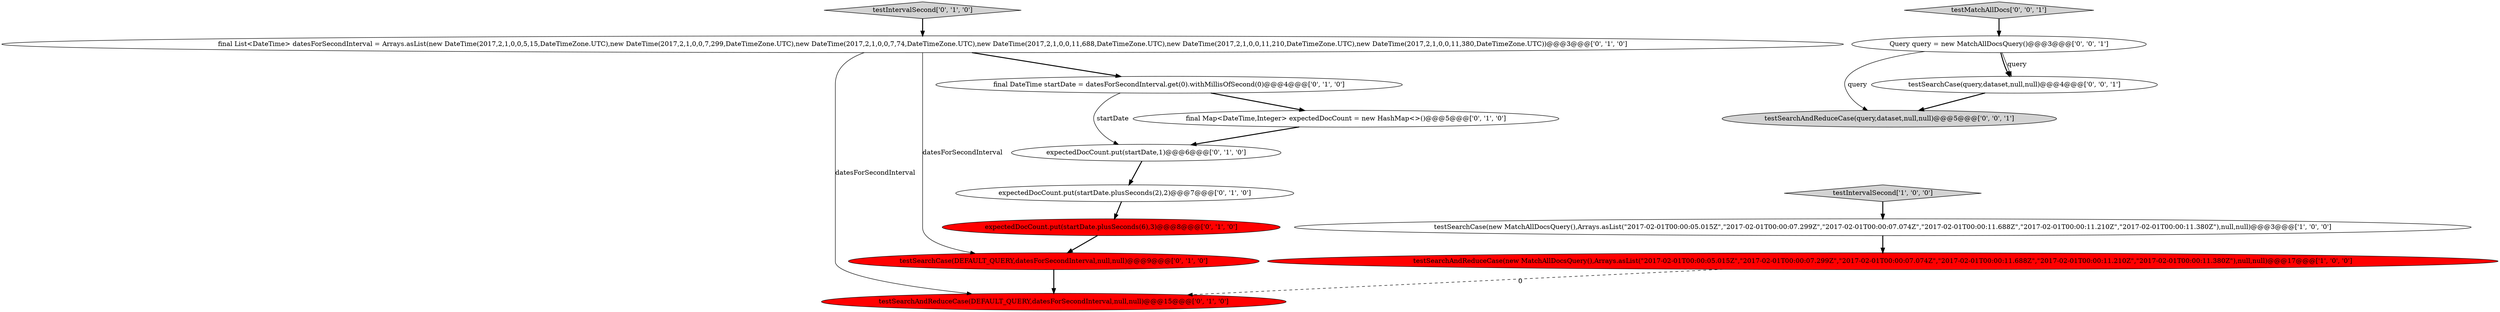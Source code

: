 digraph {
8 [style = filled, label = "testIntervalSecond['0', '1', '0']", fillcolor = lightgray, shape = diamond image = "AAA0AAABBB2BBB"];
5 [style = filled, label = "testSearchCase(DEFAULT_QUERY,datesForSecondInterval,null,null)@@@9@@@['0', '1', '0']", fillcolor = red, shape = ellipse image = "AAA1AAABBB2BBB"];
1 [style = filled, label = "testIntervalSecond['1', '0', '0']", fillcolor = lightgray, shape = diamond image = "AAA0AAABBB1BBB"];
3 [style = filled, label = "testSearchAndReduceCase(DEFAULT_QUERY,datesForSecondInterval,null,null)@@@15@@@['0', '1', '0']", fillcolor = red, shape = ellipse image = "AAA1AAABBB2BBB"];
15 [style = filled, label = "Query query = new MatchAllDocsQuery()@@@3@@@['0', '0', '1']", fillcolor = white, shape = ellipse image = "AAA0AAABBB3BBB"];
12 [style = filled, label = "testSearchAndReduceCase(query,dataset,null,null)@@@5@@@['0', '0', '1']", fillcolor = lightgray, shape = ellipse image = "AAA0AAABBB3BBB"];
6 [style = filled, label = "expectedDocCount.put(startDate.plusSeconds(6),3)@@@8@@@['0', '1', '0']", fillcolor = red, shape = ellipse image = "AAA1AAABBB2BBB"];
11 [style = filled, label = "expectedDocCount.put(startDate,1)@@@6@@@['0', '1', '0']", fillcolor = white, shape = ellipse image = "AAA0AAABBB2BBB"];
2 [style = filled, label = "testSearchAndReduceCase(new MatchAllDocsQuery(),Arrays.asList(\"2017-02-01T00:00:05.015Z\",\"2017-02-01T00:00:07.299Z\",\"2017-02-01T00:00:07.074Z\",\"2017-02-01T00:00:11.688Z\",\"2017-02-01T00:00:11.210Z\",\"2017-02-01T00:00:11.380Z\"),null,null)@@@17@@@['1', '0', '0']", fillcolor = red, shape = ellipse image = "AAA1AAABBB1BBB"];
4 [style = filled, label = "final Map<DateTime,Integer> expectedDocCount = new HashMap<>()@@@5@@@['0', '1', '0']", fillcolor = white, shape = ellipse image = "AAA0AAABBB2BBB"];
7 [style = filled, label = "expectedDocCount.put(startDate.plusSeconds(2),2)@@@7@@@['0', '1', '0']", fillcolor = white, shape = ellipse image = "AAA0AAABBB2BBB"];
9 [style = filled, label = "final DateTime startDate = datesForSecondInterval.get(0).withMillisOfSecond(0)@@@4@@@['0', '1', '0']", fillcolor = white, shape = ellipse image = "AAA0AAABBB2BBB"];
0 [style = filled, label = "testSearchCase(new MatchAllDocsQuery(),Arrays.asList(\"2017-02-01T00:00:05.015Z\",\"2017-02-01T00:00:07.299Z\",\"2017-02-01T00:00:07.074Z\",\"2017-02-01T00:00:11.688Z\",\"2017-02-01T00:00:11.210Z\",\"2017-02-01T00:00:11.380Z\"),null,null)@@@3@@@['1', '0', '0']", fillcolor = white, shape = ellipse image = "AAA0AAABBB1BBB"];
14 [style = filled, label = "testMatchAllDocs['0', '0', '1']", fillcolor = lightgray, shape = diamond image = "AAA0AAABBB3BBB"];
10 [style = filled, label = "final List<DateTime> datesForSecondInterval = Arrays.asList(new DateTime(2017,2,1,0,0,5,15,DateTimeZone.UTC),new DateTime(2017,2,1,0,0,7,299,DateTimeZone.UTC),new DateTime(2017,2,1,0,0,7,74,DateTimeZone.UTC),new DateTime(2017,2,1,0,0,11,688,DateTimeZone.UTC),new DateTime(2017,2,1,0,0,11,210,DateTimeZone.UTC),new DateTime(2017,2,1,0,0,11,380,DateTimeZone.UTC))@@@3@@@['0', '1', '0']", fillcolor = white, shape = ellipse image = "AAA0AAABBB2BBB"];
13 [style = filled, label = "testSearchCase(query,dataset,null,null)@@@4@@@['0', '0', '1']", fillcolor = white, shape = ellipse image = "AAA0AAABBB3BBB"];
5->3 [style = bold, label=""];
9->11 [style = solid, label="startDate"];
8->10 [style = bold, label=""];
6->5 [style = bold, label=""];
14->15 [style = bold, label=""];
10->9 [style = bold, label=""];
15->13 [style = bold, label=""];
7->6 [style = bold, label=""];
13->12 [style = bold, label=""];
1->0 [style = bold, label=""];
15->13 [style = solid, label="query"];
4->11 [style = bold, label=""];
10->3 [style = solid, label="datesForSecondInterval"];
2->3 [style = dashed, label="0"];
11->7 [style = bold, label=""];
9->4 [style = bold, label=""];
0->2 [style = bold, label=""];
15->12 [style = solid, label="query"];
10->5 [style = solid, label="datesForSecondInterval"];
}
